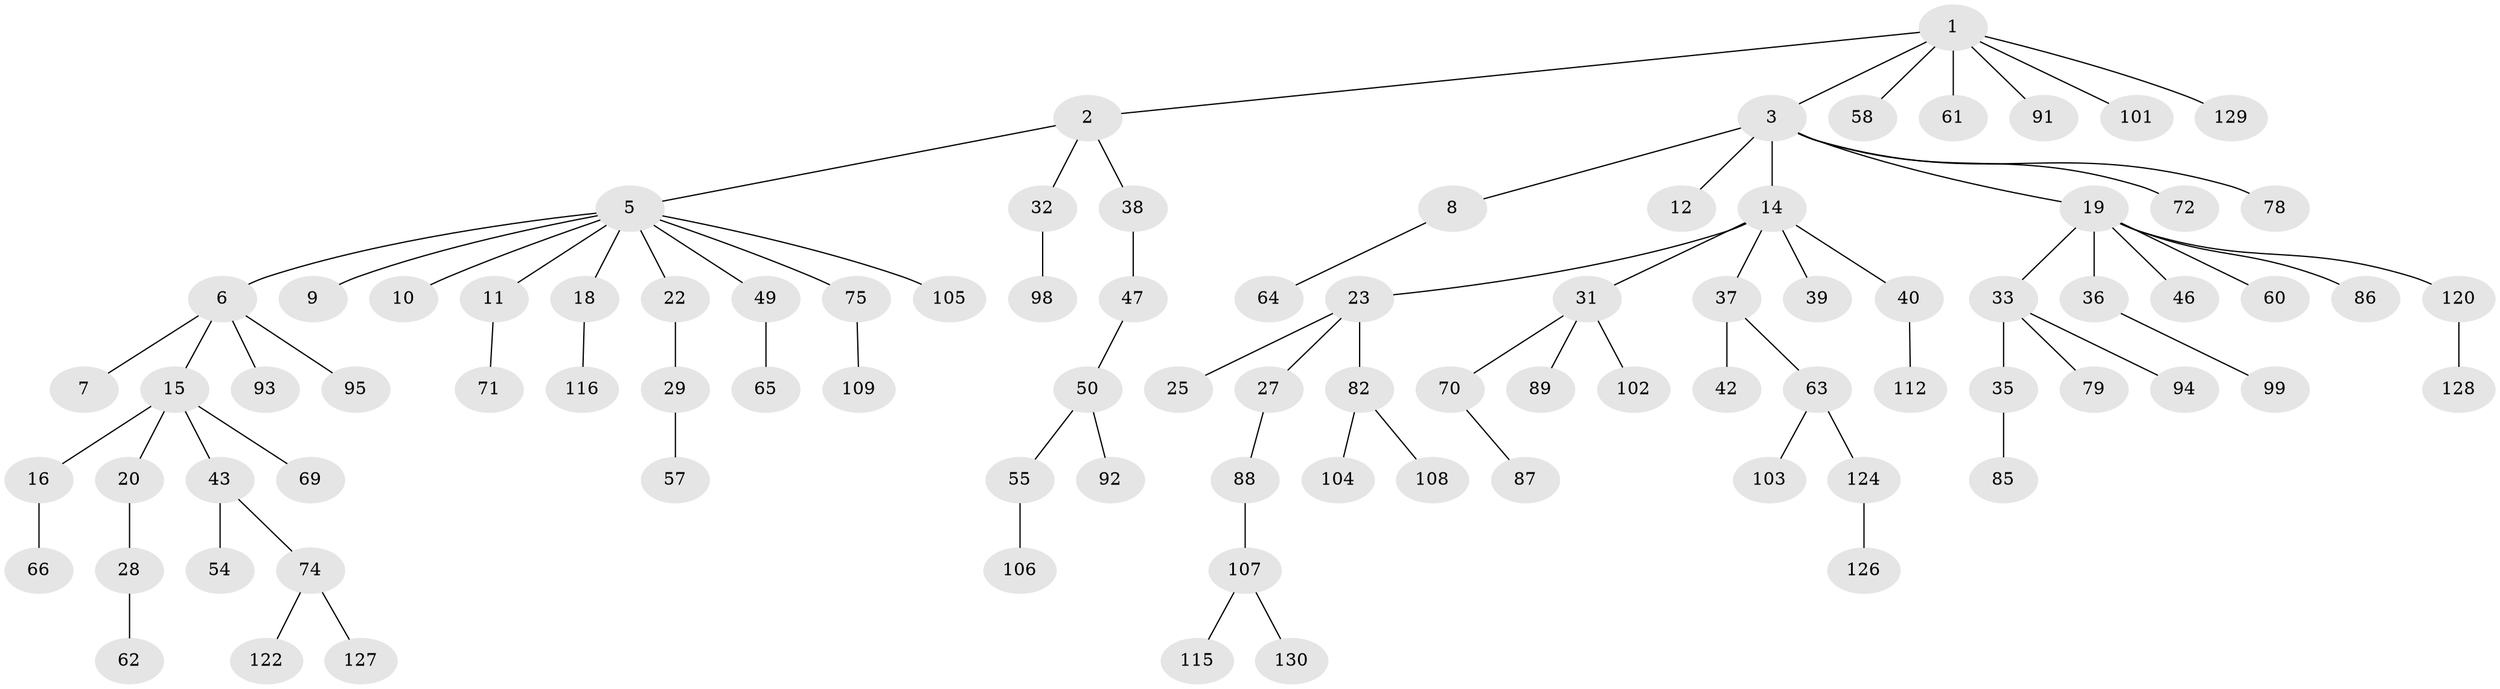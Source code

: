 // Generated by graph-tools (version 1.1) at 2025/52/02/27/25 19:52:09]
// undirected, 90 vertices, 89 edges
graph export_dot {
graph [start="1"]
  node [color=gray90,style=filled];
  1 [super="+21"];
  2 [super="+51"];
  3 [super="+4"];
  5 [super="+13"];
  6 [super="+67"];
  7 [super="+17"];
  8;
  9 [super="+26"];
  10;
  11 [super="+34"];
  12;
  14 [super="+30"];
  15;
  16 [super="+123"];
  18 [super="+77"];
  19 [super="+24"];
  20 [super="+56"];
  22;
  23 [super="+68"];
  25;
  27 [super="+48"];
  28 [super="+111"];
  29 [super="+119"];
  31 [super="+52"];
  32 [super="+96"];
  33 [super="+41"];
  35 [super="+121"];
  36 [super="+59"];
  37;
  38;
  39;
  40 [super="+45"];
  42 [super="+114"];
  43 [super="+44"];
  46;
  47 [super="+125"];
  49 [super="+80"];
  50 [super="+53"];
  54 [super="+118"];
  55;
  57 [super="+100"];
  58 [super="+110"];
  60;
  61;
  62;
  63 [super="+81"];
  64;
  65 [super="+73"];
  66 [super="+113"];
  69;
  70 [super="+84"];
  71;
  72;
  74 [super="+83"];
  75 [super="+76"];
  78;
  79;
  82 [super="+117"];
  85 [super="+90"];
  86;
  87;
  88;
  89;
  91 [super="+97"];
  92;
  93;
  94;
  95;
  98;
  99;
  101;
  102;
  103;
  104;
  105;
  106;
  107;
  108;
  109;
  112;
  115;
  116;
  120;
  122;
  124;
  126;
  127;
  128;
  129;
  130;
  1 -- 2;
  1 -- 3;
  1 -- 61;
  1 -- 91;
  1 -- 129;
  1 -- 58;
  1 -- 101;
  2 -- 5;
  2 -- 32;
  2 -- 38;
  3 -- 14;
  3 -- 19;
  3 -- 8;
  3 -- 72;
  3 -- 12;
  3 -- 78;
  5 -- 6;
  5 -- 9;
  5 -- 10;
  5 -- 11;
  5 -- 18;
  5 -- 49;
  5 -- 75;
  5 -- 105;
  5 -- 22;
  6 -- 7;
  6 -- 15;
  6 -- 95;
  6 -- 93;
  8 -- 64;
  11 -- 71;
  14 -- 23;
  14 -- 31;
  14 -- 37;
  14 -- 39;
  14 -- 40;
  15 -- 16;
  15 -- 20;
  15 -- 43;
  15 -- 69;
  16 -- 66;
  18 -- 116;
  19 -- 33;
  19 -- 86;
  19 -- 36;
  19 -- 120;
  19 -- 60;
  19 -- 46;
  20 -- 28;
  22 -- 29;
  23 -- 25;
  23 -- 27;
  23 -- 82;
  27 -- 88;
  28 -- 62;
  29 -- 57;
  31 -- 89;
  31 -- 70;
  31 -- 102;
  32 -- 98;
  33 -- 35;
  33 -- 79;
  33 -- 94;
  35 -- 85;
  36 -- 99;
  37 -- 42;
  37 -- 63;
  38 -- 47;
  40 -- 112;
  43 -- 54;
  43 -- 74;
  47 -- 50;
  49 -- 65;
  50 -- 55;
  50 -- 92;
  55 -- 106;
  63 -- 103;
  63 -- 124;
  70 -- 87;
  74 -- 122;
  74 -- 127;
  75 -- 109;
  82 -- 104;
  82 -- 108;
  88 -- 107;
  107 -- 115;
  107 -- 130;
  120 -- 128;
  124 -- 126;
}
